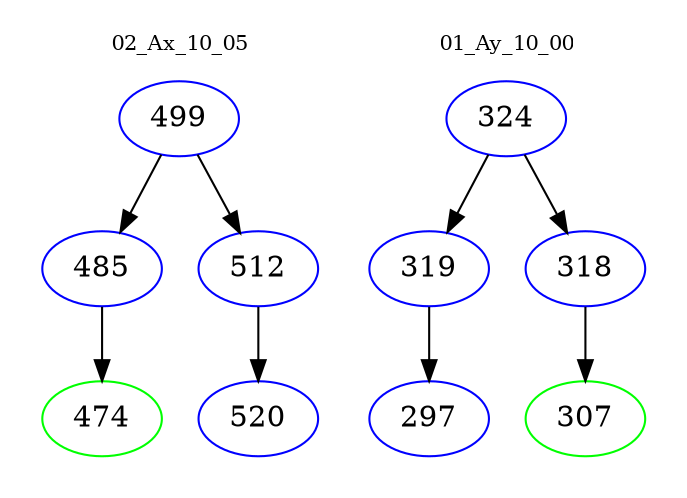 digraph{
subgraph cluster_0 {
color = white
label = "02_Ax_10_05";
fontsize=10;
T0_499 [label="499", color="blue"]
T0_499 -> T0_485 [color="black"]
T0_485 [label="485", color="blue"]
T0_485 -> T0_474 [color="black"]
T0_474 [label="474", color="green"]
T0_499 -> T0_512 [color="black"]
T0_512 [label="512", color="blue"]
T0_512 -> T0_520 [color="black"]
T0_520 [label="520", color="blue"]
}
subgraph cluster_1 {
color = white
label = "01_Ay_10_00";
fontsize=10;
T1_324 [label="324", color="blue"]
T1_324 -> T1_319 [color="black"]
T1_319 [label="319", color="blue"]
T1_319 -> T1_297 [color="black"]
T1_297 [label="297", color="blue"]
T1_324 -> T1_318 [color="black"]
T1_318 [label="318", color="blue"]
T1_318 -> T1_307 [color="black"]
T1_307 [label="307", color="green"]
}
}
